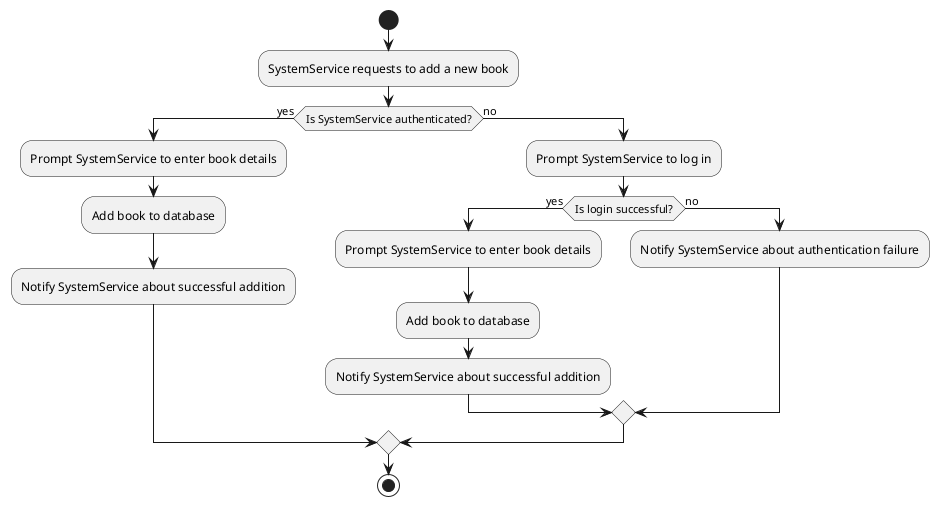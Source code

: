 @startuml
start
:SystemService requests to add a new book;
if (Is SystemService authenticated?) then (yes)
  :Prompt SystemService to enter book details;
  :Add book to database;
  :Notify SystemService about successful addition;
else (no)
  :Prompt SystemService to log in;
  if (Is login successful?) then (yes)
    :Prompt SystemService to enter book details;
    :Add book to database;
    :Notify SystemService about successful addition;
  else (no)
    :Notify SystemService about authentication failure;
  endif
endif
stop
@enduml